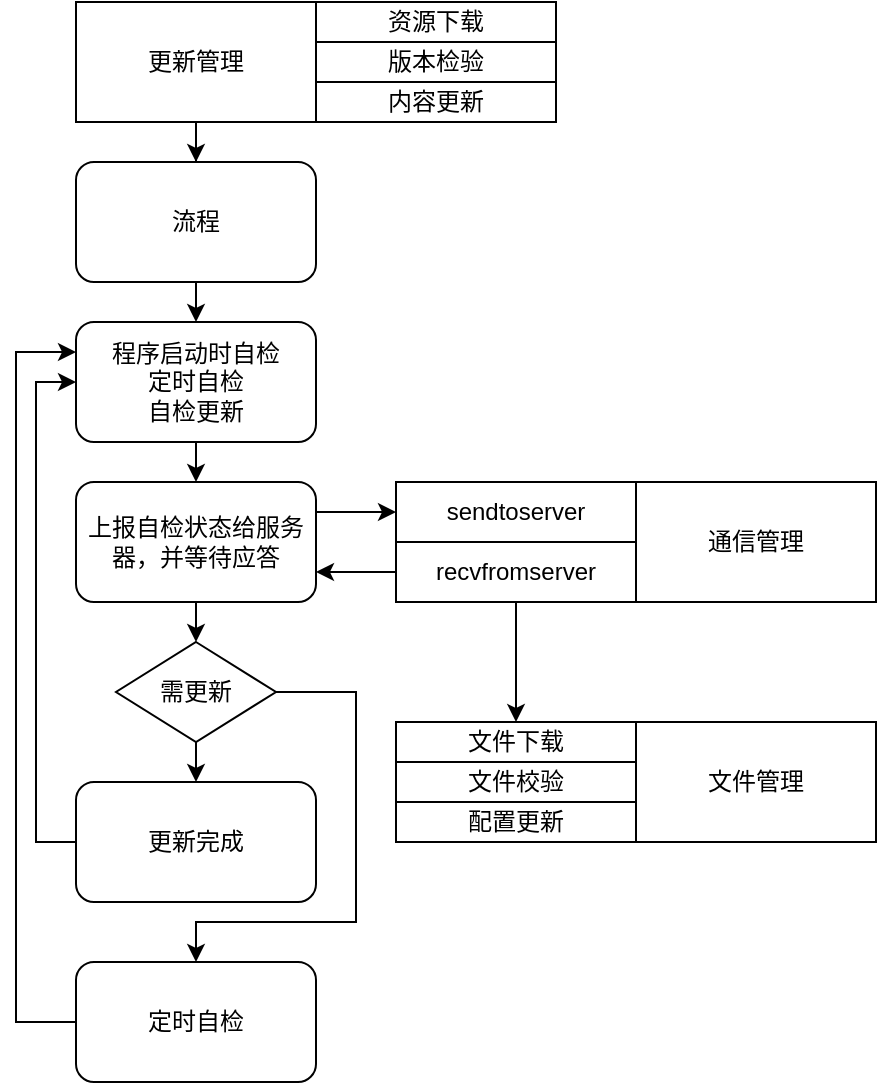 <mxfile version="13.3.5" type="github">
  <diagram id="I0tTbIVz2taehSvC3SyJ" name="Page-1">
    <mxGraphModel dx="1372" dy="833" grid="1" gridSize="10" guides="1" tooltips="1" connect="1" arrows="1" fold="1" page="1" pageScale="1" pageWidth="827" pageHeight="1169" math="0" shadow="0">
      <root>
        <mxCell id="0" />
        <mxCell id="1" parent="0" />
        <mxCell id="eCIu5ebLq8_7URlHtB98-1" value="通信管理" style="rounded=0;whiteSpace=wrap;html=1;" vertex="1" parent="1">
          <mxGeometry x="360" y="480" width="120" height="60" as="geometry" />
        </mxCell>
        <mxCell id="eCIu5ebLq8_7URlHtB98-2" value="sendtoserver" style="rounded=0;whiteSpace=wrap;html=1;" vertex="1" parent="1">
          <mxGeometry x="240" y="480" width="120" height="30" as="geometry" />
        </mxCell>
        <mxCell id="eCIu5ebLq8_7URlHtB98-24" style="edgeStyle=orthogonalEdgeStyle;rounded=0;orthogonalLoop=1;jettySize=auto;html=1;exitX=0;exitY=0.5;exitDx=0;exitDy=0;entryX=1;entryY=0.75;entryDx=0;entryDy=0;" edge="1" parent="1" source="eCIu5ebLq8_7URlHtB98-3" target="eCIu5ebLq8_7URlHtB98-17">
          <mxGeometry relative="1" as="geometry" />
        </mxCell>
        <mxCell id="eCIu5ebLq8_7URlHtB98-30" style="edgeStyle=orthogonalEdgeStyle;rounded=0;orthogonalLoop=1;jettySize=auto;html=1;exitX=0.5;exitY=1;exitDx=0;exitDy=0;" edge="1" parent="1" source="eCIu5ebLq8_7URlHtB98-3" target="eCIu5ebLq8_7URlHtB98-27">
          <mxGeometry relative="1" as="geometry" />
        </mxCell>
        <mxCell id="eCIu5ebLq8_7URlHtB98-3" value="recvfromserver" style="rounded=0;whiteSpace=wrap;html=1;" vertex="1" parent="1">
          <mxGeometry x="240" y="510" width="120" height="30" as="geometry" />
        </mxCell>
        <mxCell id="eCIu5ebLq8_7URlHtB98-14" style="edgeStyle=orthogonalEdgeStyle;rounded=0;orthogonalLoop=1;jettySize=auto;html=1;exitX=0.5;exitY=1;exitDx=0;exitDy=0;" edge="1" parent="1" source="eCIu5ebLq8_7URlHtB98-4" target="eCIu5ebLq8_7URlHtB98-11">
          <mxGeometry relative="1" as="geometry" />
        </mxCell>
        <mxCell id="eCIu5ebLq8_7URlHtB98-4" value="更新管理" style="rounded=0;whiteSpace=wrap;html=1;" vertex="1" parent="1">
          <mxGeometry x="80" y="240" width="120" height="60" as="geometry" />
        </mxCell>
        <mxCell id="eCIu5ebLq8_7URlHtB98-5" value="资源下载" style="rounded=0;whiteSpace=wrap;html=1;" vertex="1" parent="1">
          <mxGeometry x="200" y="240" width="120" height="20" as="geometry" />
        </mxCell>
        <mxCell id="eCIu5ebLq8_7URlHtB98-7" value="版本检验" style="rounded=0;whiteSpace=wrap;html=1;" vertex="1" parent="1">
          <mxGeometry x="200" y="260" width="120" height="20" as="geometry" />
        </mxCell>
        <mxCell id="eCIu5ebLq8_7URlHtB98-8" value="内容更新" style="rounded=0;whiteSpace=wrap;html=1;" vertex="1" parent="1">
          <mxGeometry x="200" y="280" width="120" height="20" as="geometry" />
        </mxCell>
        <mxCell id="eCIu5ebLq8_7URlHtB98-16" style="edgeStyle=orthogonalEdgeStyle;rounded=0;orthogonalLoop=1;jettySize=auto;html=1;exitX=0.5;exitY=1;exitDx=0;exitDy=0;entryX=0.5;entryY=0;entryDx=0;entryDy=0;" edge="1" parent="1" source="eCIu5ebLq8_7URlHtB98-11" target="eCIu5ebLq8_7URlHtB98-15">
          <mxGeometry relative="1" as="geometry" />
        </mxCell>
        <mxCell id="eCIu5ebLq8_7URlHtB98-11" value="流程" style="rounded=1;whiteSpace=wrap;html=1;" vertex="1" parent="1">
          <mxGeometry x="80" y="320" width="120" height="60" as="geometry" />
        </mxCell>
        <mxCell id="eCIu5ebLq8_7URlHtB98-18" style="edgeStyle=orthogonalEdgeStyle;rounded=0;orthogonalLoop=1;jettySize=auto;html=1;exitX=0.5;exitY=1;exitDx=0;exitDy=0;entryX=0.5;entryY=0;entryDx=0;entryDy=0;" edge="1" parent="1" source="eCIu5ebLq8_7URlHtB98-15" target="eCIu5ebLq8_7URlHtB98-17">
          <mxGeometry relative="1" as="geometry" />
        </mxCell>
        <mxCell id="eCIu5ebLq8_7URlHtB98-15" value="程序启动时自检&lt;br&gt;定时自检&lt;br&gt;自检更新" style="rounded=1;whiteSpace=wrap;html=1;" vertex="1" parent="1">
          <mxGeometry x="80" y="400" width="120" height="60" as="geometry" />
        </mxCell>
        <mxCell id="eCIu5ebLq8_7URlHtB98-21" style="edgeStyle=orthogonalEdgeStyle;rounded=0;orthogonalLoop=1;jettySize=auto;html=1;exitX=0.5;exitY=1;exitDx=0;exitDy=0;entryX=0.5;entryY=0;entryDx=0;entryDy=0;" edge="1" parent="1" source="eCIu5ebLq8_7URlHtB98-17" target="eCIu5ebLq8_7URlHtB98-19">
          <mxGeometry relative="1" as="geometry" />
        </mxCell>
        <mxCell id="eCIu5ebLq8_7URlHtB98-23" style="edgeStyle=orthogonalEdgeStyle;rounded=0;orthogonalLoop=1;jettySize=auto;html=1;exitX=1;exitY=0.25;exitDx=0;exitDy=0;" edge="1" parent="1" source="eCIu5ebLq8_7URlHtB98-17" target="eCIu5ebLq8_7URlHtB98-2">
          <mxGeometry relative="1" as="geometry" />
        </mxCell>
        <mxCell id="eCIu5ebLq8_7URlHtB98-17" value="上报自检状态给服务器，并等待应答" style="rounded=1;whiteSpace=wrap;html=1;" vertex="1" parent="1">
          <mxGeometry x="80" y="480" width="120" height="60" as="geometry" />
        </mxCell>
        <mxCell id="eCIu5ebLq8_7URlHtB98-32" style="edgeStyle=orthogonalEdgeStyle;rounded=0;orthogonalLoop=1;jettySize=auto;html=1;exitX=0.5;exitY=1;exitDx=0;exitDy=0;entryX=0.5;entryY=0;entryDx=0;entryDy=0;" edge="1" parent="1" source="eCIu5ebLq8_7URlHtB98-19" target="eCIu5ebLq8_7URlHtB98-31">
          <mxGeometry relative="1" as="geometry" />
        </mxCell>
        <mxCell id="eCIu5ebLq8_7URlHtB98-36" style="edgeStyle=orthogonalEdgeStyle;rounded=0;orthogonalLoop=1;jettySize=auto;html=1;exitX=1;exitY=0.5;exitDx=0;exitDy=0;entryX=0.5;entryY=0;entryDx=0;entryDy=0;" edge="1" parent="1" source="eCIu5ebLq8_7URlHtB98-19" target="eCIu5ebLq8_7URlHtB98-34">
          <mxGeometry relative="1" as="geometry">
            <Array as="points">
              <mxPoint x="220" y="585" />
              <mxPoint x="220" y="700" />
              <mxPoint x="140" y="700" />
            </Array>
          </mxGeometry>
        </mxCell>
        <mxCell id="eCIu5ebLq8_7URlHtB98-19" value="需更新" style="rhombus;whiteSpace=wrap;html=1;" vertex="1" parent="1">
          <mxGeometry x="100" y="560" width="80" height="50" as="geometry" />
        </mxCell>
        <mxCell id="eCIu5ebLq8_7URlHtB98-20" style="edgeStyle=orthogonalEdgeStyle;rounded=0;orthogonalLoop=1;jettySize=auto;html=1;exitX=0.5;exitY=1;exitDx=0;exitDy=0;" edge="1" parent="1" source="eCIu5ebLq8_7URlHtB98-19" target="eCIu5ebLq8_7URlHtB98-19">
          <mxGeometry relative="1" as="geometry" />
        </mxCell>
        <mxCell id="eCIu5ebLq8_7URlHtB98-26" value="文件管理" style="rounded=0;whiteSpace=wrap;html=1;" vertex="1" parent="1">
          <mxGeometry x="360" y="600" width="120" height="60" as="geometry" />
        </mxCell>
        <mxCell id="eCIu5ebLq8_7URlHtB98-27" value="文件下载" style="rounded=0;whiteSpace=wrap;html=1;" vertex="1" parent="1">
          <mxGeometry x="240" y="600" width="120" height="20" as="geometry" />
        </mxCell>
        <mxCell id="eCIu5ebLq8_7URlHtB98-28" value="文件校验" style="rounded=0;whiteSpace=wrap;html=1;" vertex="1" parent="1">
          <mxGeometry x="240" y="620" width="120" height="20" as="geometry" />
        </mxCell>
        <mxCell id="eCIu5ebLq8_7URlHtB98-29" value="配置更新" style="rounded=0;whiteSpace=wrap;html=1;" vertex="1" parent="1">
          <mxGeometry x="240" y="640" width="120" height="20" as="geometry" />
        </mxCell>
        <mxCell id="eCIu5ebLq8_7URlHtB98-33" style="edgeStyle=orthogonalEdgeStyle;rounded=0;orthogonalLoop=1;jettySize=auto;html=1;exitX=0;exitY=0.5;exitDx=0;exitDy=0;entryX=0;entryY=0.5;entryDx=0;entryDy=0;" edge="1" parent="1" source="eCIu5ebLq8_7URlHtB98-31" target="eCIu5ebLq8_7URlHtB98-15">
          <mxGeometry relative="1" as="geometry" />
        </mxCell>
        <mxCell id="eCIu5ebLq8_7URlHtB98-31" value="更新完成" style="rounded=1;whiteSpace=wrap;html=1;" vertex="1" parent="1">
          <mxGeometry x="80" y="630" width="120" height="60" as="geometry" />
        </mxCell>
        <mxCell id="eCIu5ebLq8_7URlHtB98-35" style="edgeStyle=orthogonalEdgeStyle;rounded=0;orthogonalLoop=1;jettySize=auto;html=1;exitX=0;exitY=0.5;exitDx=0;exitDy=0;entryX=0;entryY=0.25;entryDx=0;entryDy=0;" edge="1" parent="1" source="eCIu5ebLq8_7URlHtB98-34" target="eCIu5ebLq8_7URlHtB98-15">
          <mxGeometry relative="1" as="geometry">
            <Array as="points">
              <mxPoint x="50" y="750" />
              <mxPoint x="50" y="415" />
            </Array>
          </mxGeometry>
        </mxCell>
        <mxCell id="eCIu5ebLq8_7URlHtB98-34" value="定时自检" style="rounded=1;whiteSpace=wrap;html=1;" vertex="1" parent="1">
          <mxGeometry x="80" y="720" width="120" height="60" as="geometry" />
        </mxCell>
      </root>
    </mxGraphModel>
  </diagram>
</mxfile>
